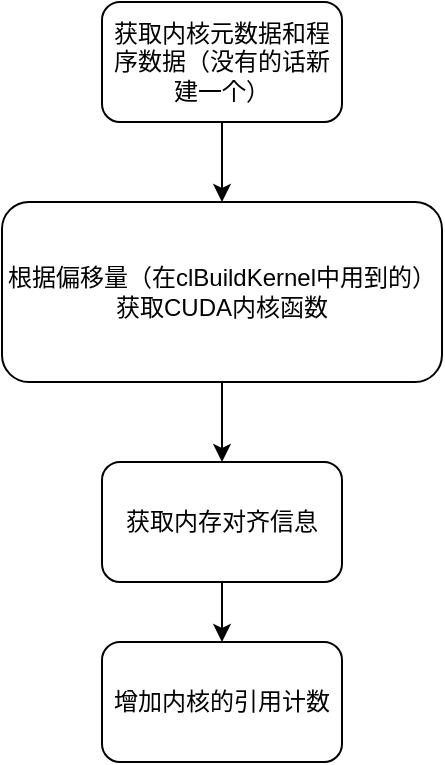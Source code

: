 <mxfile version="22.0.8" type="github">
  <diagram name="第 1 页" id="f_zrGDyMwNxZixWdkjU8">
    <mxGraphModel dx="466" dy="748" grid="1" gridSize="10" guides="1" tooltips="1" connect="1" arrows="1" fold="1" page="1" pageScale="1" pageWidth="827" pageHeight="1169" math="0" shadow="0">
      <root>
        <mxCell id="0" />
        <mxCell id="1" parent="0" />
        <mxCell id="VMhlThUT5ohOYJfdrlwV-3" value="" style="edgeStyle=orthogonalEdgeStyle;rounded=0;orthogonalLoop=1;jettySize=auto;html=1;" edge="1" parent="1" source="VMhlThUT5ohOYJfdrlwV-1" target="VMhlThUT5ohOYJfdrlwV-2">
          <mxGeometry relative="1" as="geometry" />
        </mxCell>
        <mxCell id="VMhlThUT5ohOYJfdrlwV-1" value="获取内核元数据和程序数据（没有的话新建一个）" style="rounded=1;whiteSpace=wrap;html=1;" vertex="1" parent="1">
          <mxGeometry x="100" y="40" width="120" height="60" as="geometry" />
        </mxCell>
        <mxCell id="VMhlThUT5ohOYJfdrlwV-5" value="" style="edgeStyle=orthogonalEdgeStyle;rounded=0;orthogonalLoop=1;jettySize=auto;html=1;" edge="1" parent="1" source="VMhlThUT5ohOYJfdrlwV-2" target="VMhlThUT5ohOYJfdrlwV-4">
          <mxGeometry relative="1" as="geometry" />
        </mxCell>
        <mxCell id="VMhlThUT5ohOYJfdrlwV-2" value="根据偏移量（在clBuildKernel中用到的）获取CUDA内核函数" style="whiteSpace=wrap;html=1;rounded=1;" vertex="1" parent="1">
          <mxGeometry x="50" y="140" width="220" height="90" as="geometry" />
        </mxCell>
        <mxCell id="VMhlThUT5ohOYJfdrlwV-7" value="" style="edgeStyle=orthogonalEdgeStyle;rounded=0;orthogonalLoop=1;jettySize=auto;html=1;" edge="1" parent="1" source="VMhlThUT5ohOYJfdrlwV-4" target="VMhlThUT5ohOYJfdrlwV-6">
          <mxGeometry relative="1" as="geometry" />
        </mxCell>
        <mxCell id="VMhlThUT5ohOYJfdrlwV-4" value="获取内存对齐信息" style="whiteSpace=wrap;html=1;rounded=1;" vertex="1" parent="1">
          <mxGeometry x="100" y="270" width="120" height="60" as="geometry" />
        </mxCell>
        <mxCell id="VMhlThUT5ohOYJfdrlwV-6" value="增加内核的引用计数" style="whiteSpace=wrap;html=1;rounded=1;" vertex="1" parent="1">
          <mxGeometry x="100" y="360" width="120" height="60" as="geometry" />
        </mxCell>
      </root>
    </mxGraphModel>
  </diagram>
</mxfile>
